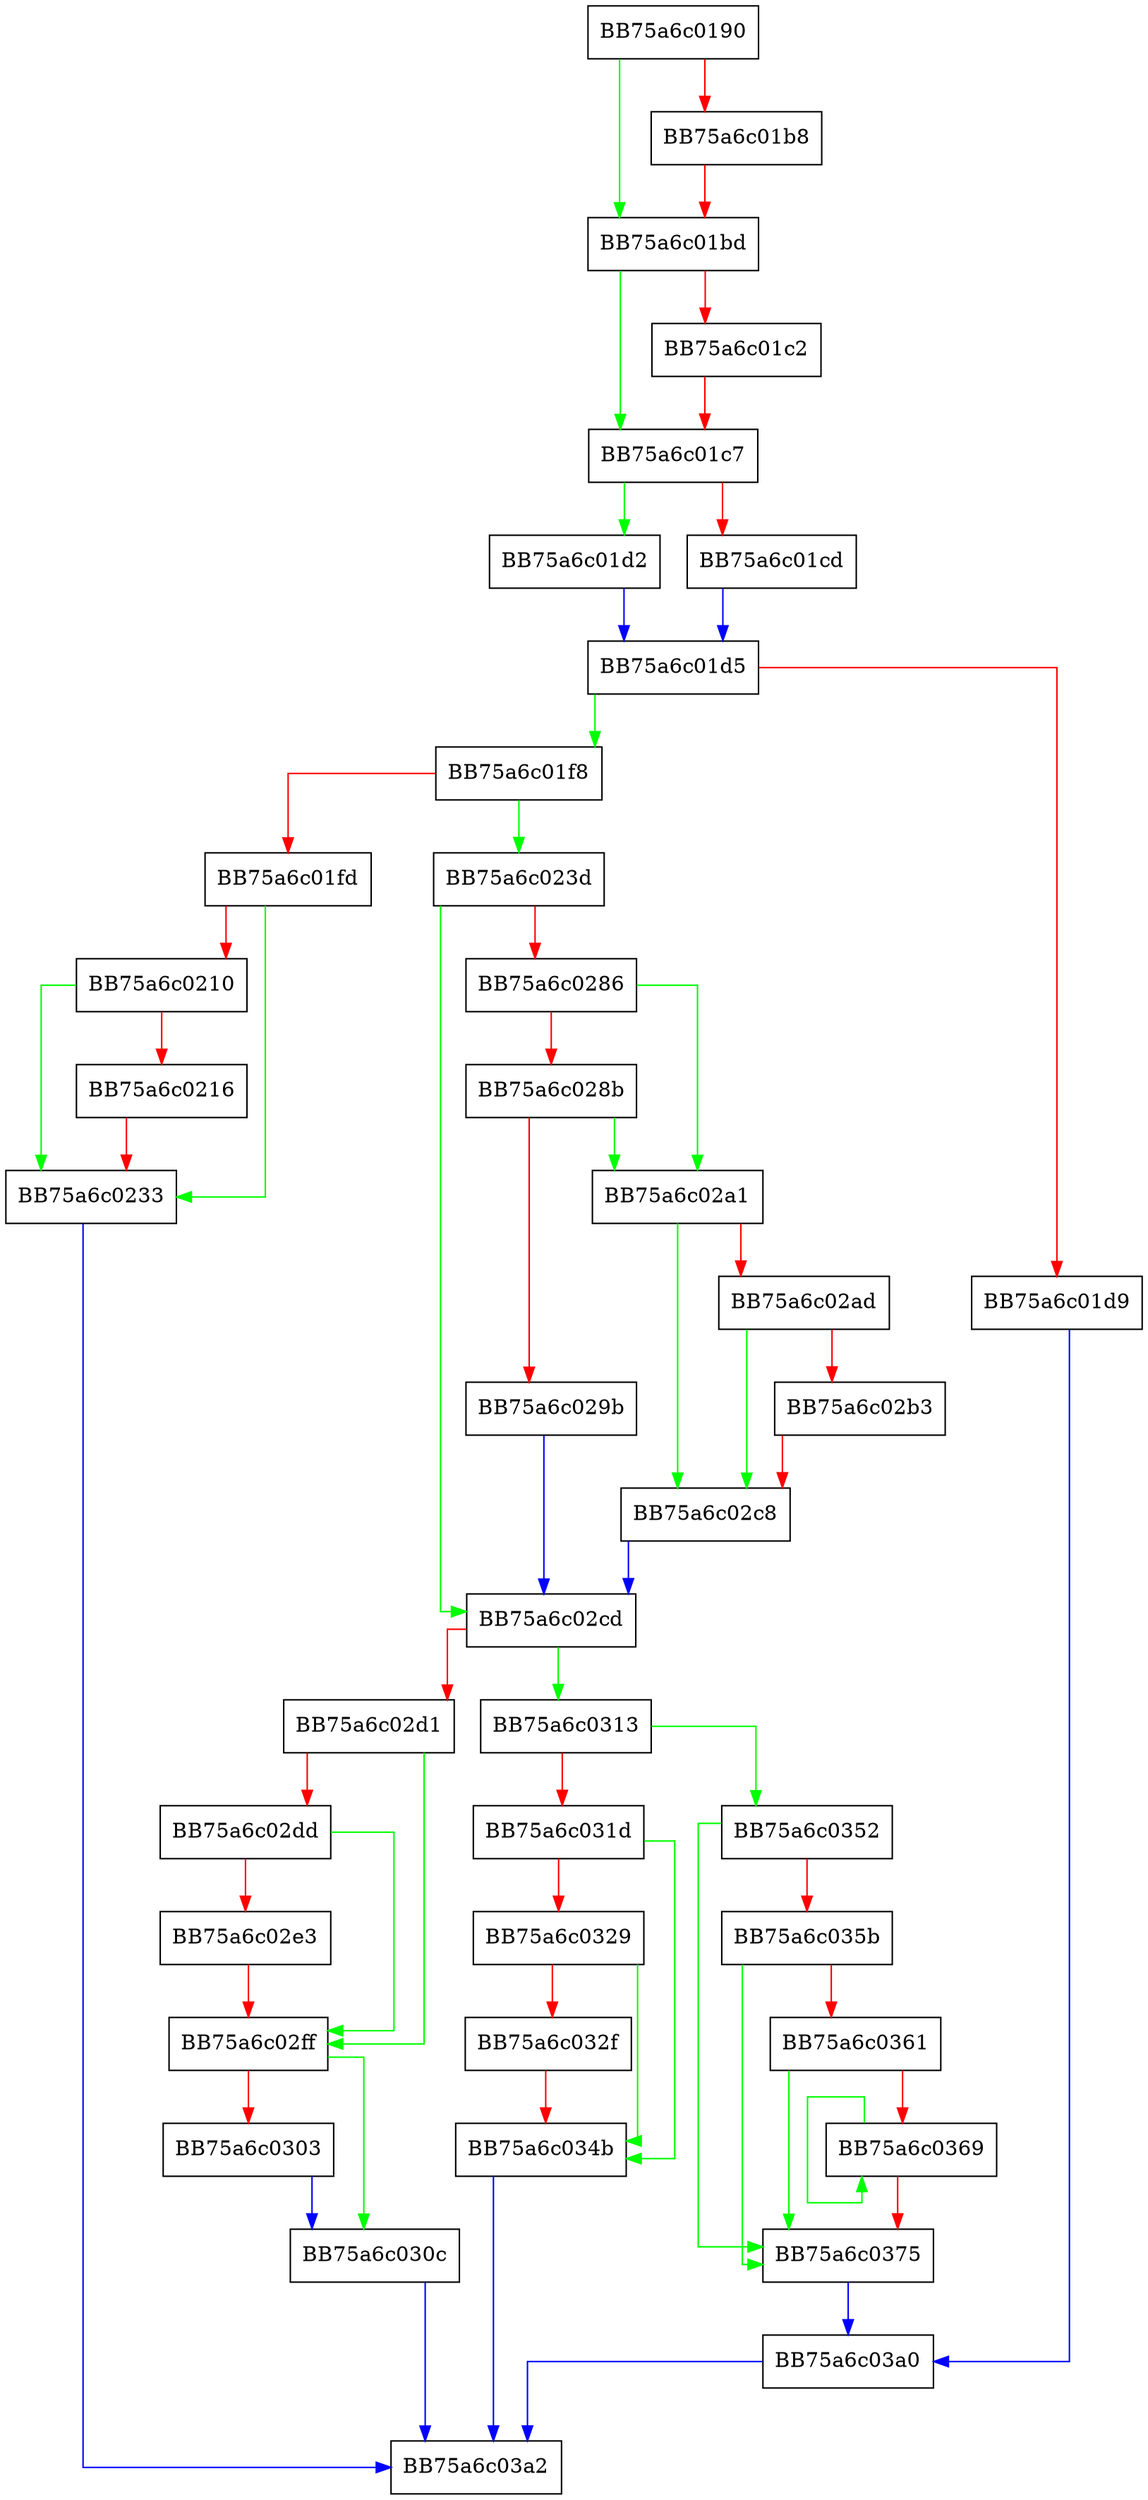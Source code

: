 digraph GetRawChunk {
  node [shape="box"];
  graph [splines=ortho];
  BB75a6c0190 -> BB75a6c01bd [color="green"];
  BB75a6c0190 -> BB75a6c01b8 [color="red"];
  BB75a6c01b8 -> BB75a6c01bd [color="red"];
  BB75a6c01bd -> BB75a6c01c7 [color="green"];
  BB75a6c01bd -> BB75a6c01c2 [color="red"];
  BB75a6c01c2 -> BB75a6c01c7 [color="red"];
  BB75a6c01c7 -> BB75a6c01d2 [color="green"];
  BB75a6c01c7 -> BB75a6c01cd [color="red"];
  BB75a6c01cd -> BB75a6c01d5 [color="blue"];
  BB75a6c01d2 -> BB75a6c01d5 [color="blue"];
  BB75a6c01d5 -> BB75a6c01f8 [color="green"];
  BB75a6c01d5 -> BB75a6c01d9 [color="red"];
  BB75a6c01d9 -> BB75a6c03a0 [color="blue"];
  BB75a6c01f8 -> BB75a6c023d [color="green"];
  BB75a6c01f8 -> BB75a6c01fd [color="red"];
  BB75a6c01fd -> BB75a6c0233 [color="green"];
  BB75a6c01fd -> BB75a6c0210 [color="red"];
  BB75a6c0210 -> BB75a6c0233 [color="green"];
  BB75a6c0210 -> BB75a6c0216 [color="red"];
  BB75a6c0216 -> BB75a6c0233 [color="red"];
  BB75a6c0233 -> BB75a6c03a2 [color="blue"];
  BB75a6c023d -> BB75a6c02cd [color="green"];
  BB75a6c023d -> BB75a6c0286 [color="red"];
  BB75a6c0286 -> BB75a6c02a1 [color="green"];
  BB75a6c0286 -> BB75a6c028b [color="red"];
  BB75a6c028b -> BB75a6c02a1 [color="green"];
  BB75a6c028b -> BB75a6c029b [color="red"];
  BB75a6c029b -> BB75a6c02cd [color="blue"];
  BB75a6c02a1 -> BB75a6c02c8 [color="green"];
  BB75a6c02a1 -> BB75a6c02ad [color="red"];
  BB75a6c02ad -> BB75a6c02c8 [color="green"];
  BB75a6c02ad -> BB75a6c02b3 [color="red"];
  BB75a6c02b3 -> BB75a6c02c8 [color="red"];
  BB75a6c02c8 -> BB75a6c02cd [color="blue"];
  BB75a6c02cd -> BB75a6c0313 [color="green"];
  BB75a6c02cd -> BB75a6c02d1 [color="red"];
  BB75a6c02d1 -> BB75a6c02ff [color="green"];
  BB75a6c02d1 -> BB75a6c02dd [color="red"];
  BB75a6c02dd -> BB75a6c02ff [color="green"];
  BB75a6c02dd -> BB75a6c02e3 [color="red"];
  BB75a6c02e3 -> BB75a6c02ff [color="red"];
  BB75a6c02ff -> BB75a6c030c [color="green"];
  BB75a6c02ff -> BB75a6c0303 [color="red"];
  BB75a6c0303 -> BB75a6c030c [color="blue"];
  BB75a6c030c -> BB75a6c03a2 [color="blue"];
  BB75a6c0313 -> BB75a6c0352 [color="green"];
  BB75a6c0313 -> BB75a6c031d [color="red"];
  BB75a6c031d -> BB75a6c034b [color="green"];
  BB75a6c031d -> BB75a6c0329 [color="red"];
  BB75a6c0329 -> BB75a6c034b [color="green"];
  BB75a6c0329 -> BB75a6c032f [color="red"];
  BB75a6c032f -> BB75a6c034b [color="red"];
  BB75a6c034b -> BB75a6c03a2 [color="blue"];
  BB75a6c0352 -> BB75a6c0375 [color="green"];
  BB75a6c0352 -> BB75a6c035b [color="red"];
  BB75a6c035b -> BB75a6c0375 [color="green"];
  BB75a6c035b -> BB75a6c0361 [color="red"];
  BB75a6c0361 -> BB75a6c0375 [color="green"];
  BB75a6c0361 -> BB75a6c0369 [color="red"];
  BB75a6c0369 -> BB75a6c0369 [color="green"];
  BB75a6c0369 -> BB75a6c0375 [color="red"];
  BB75a6c0375 -> BB75a6c03a0 [color="blue"];
  BB75a6c03a0 -> BB75a6c03a2 [color="blue"];
}